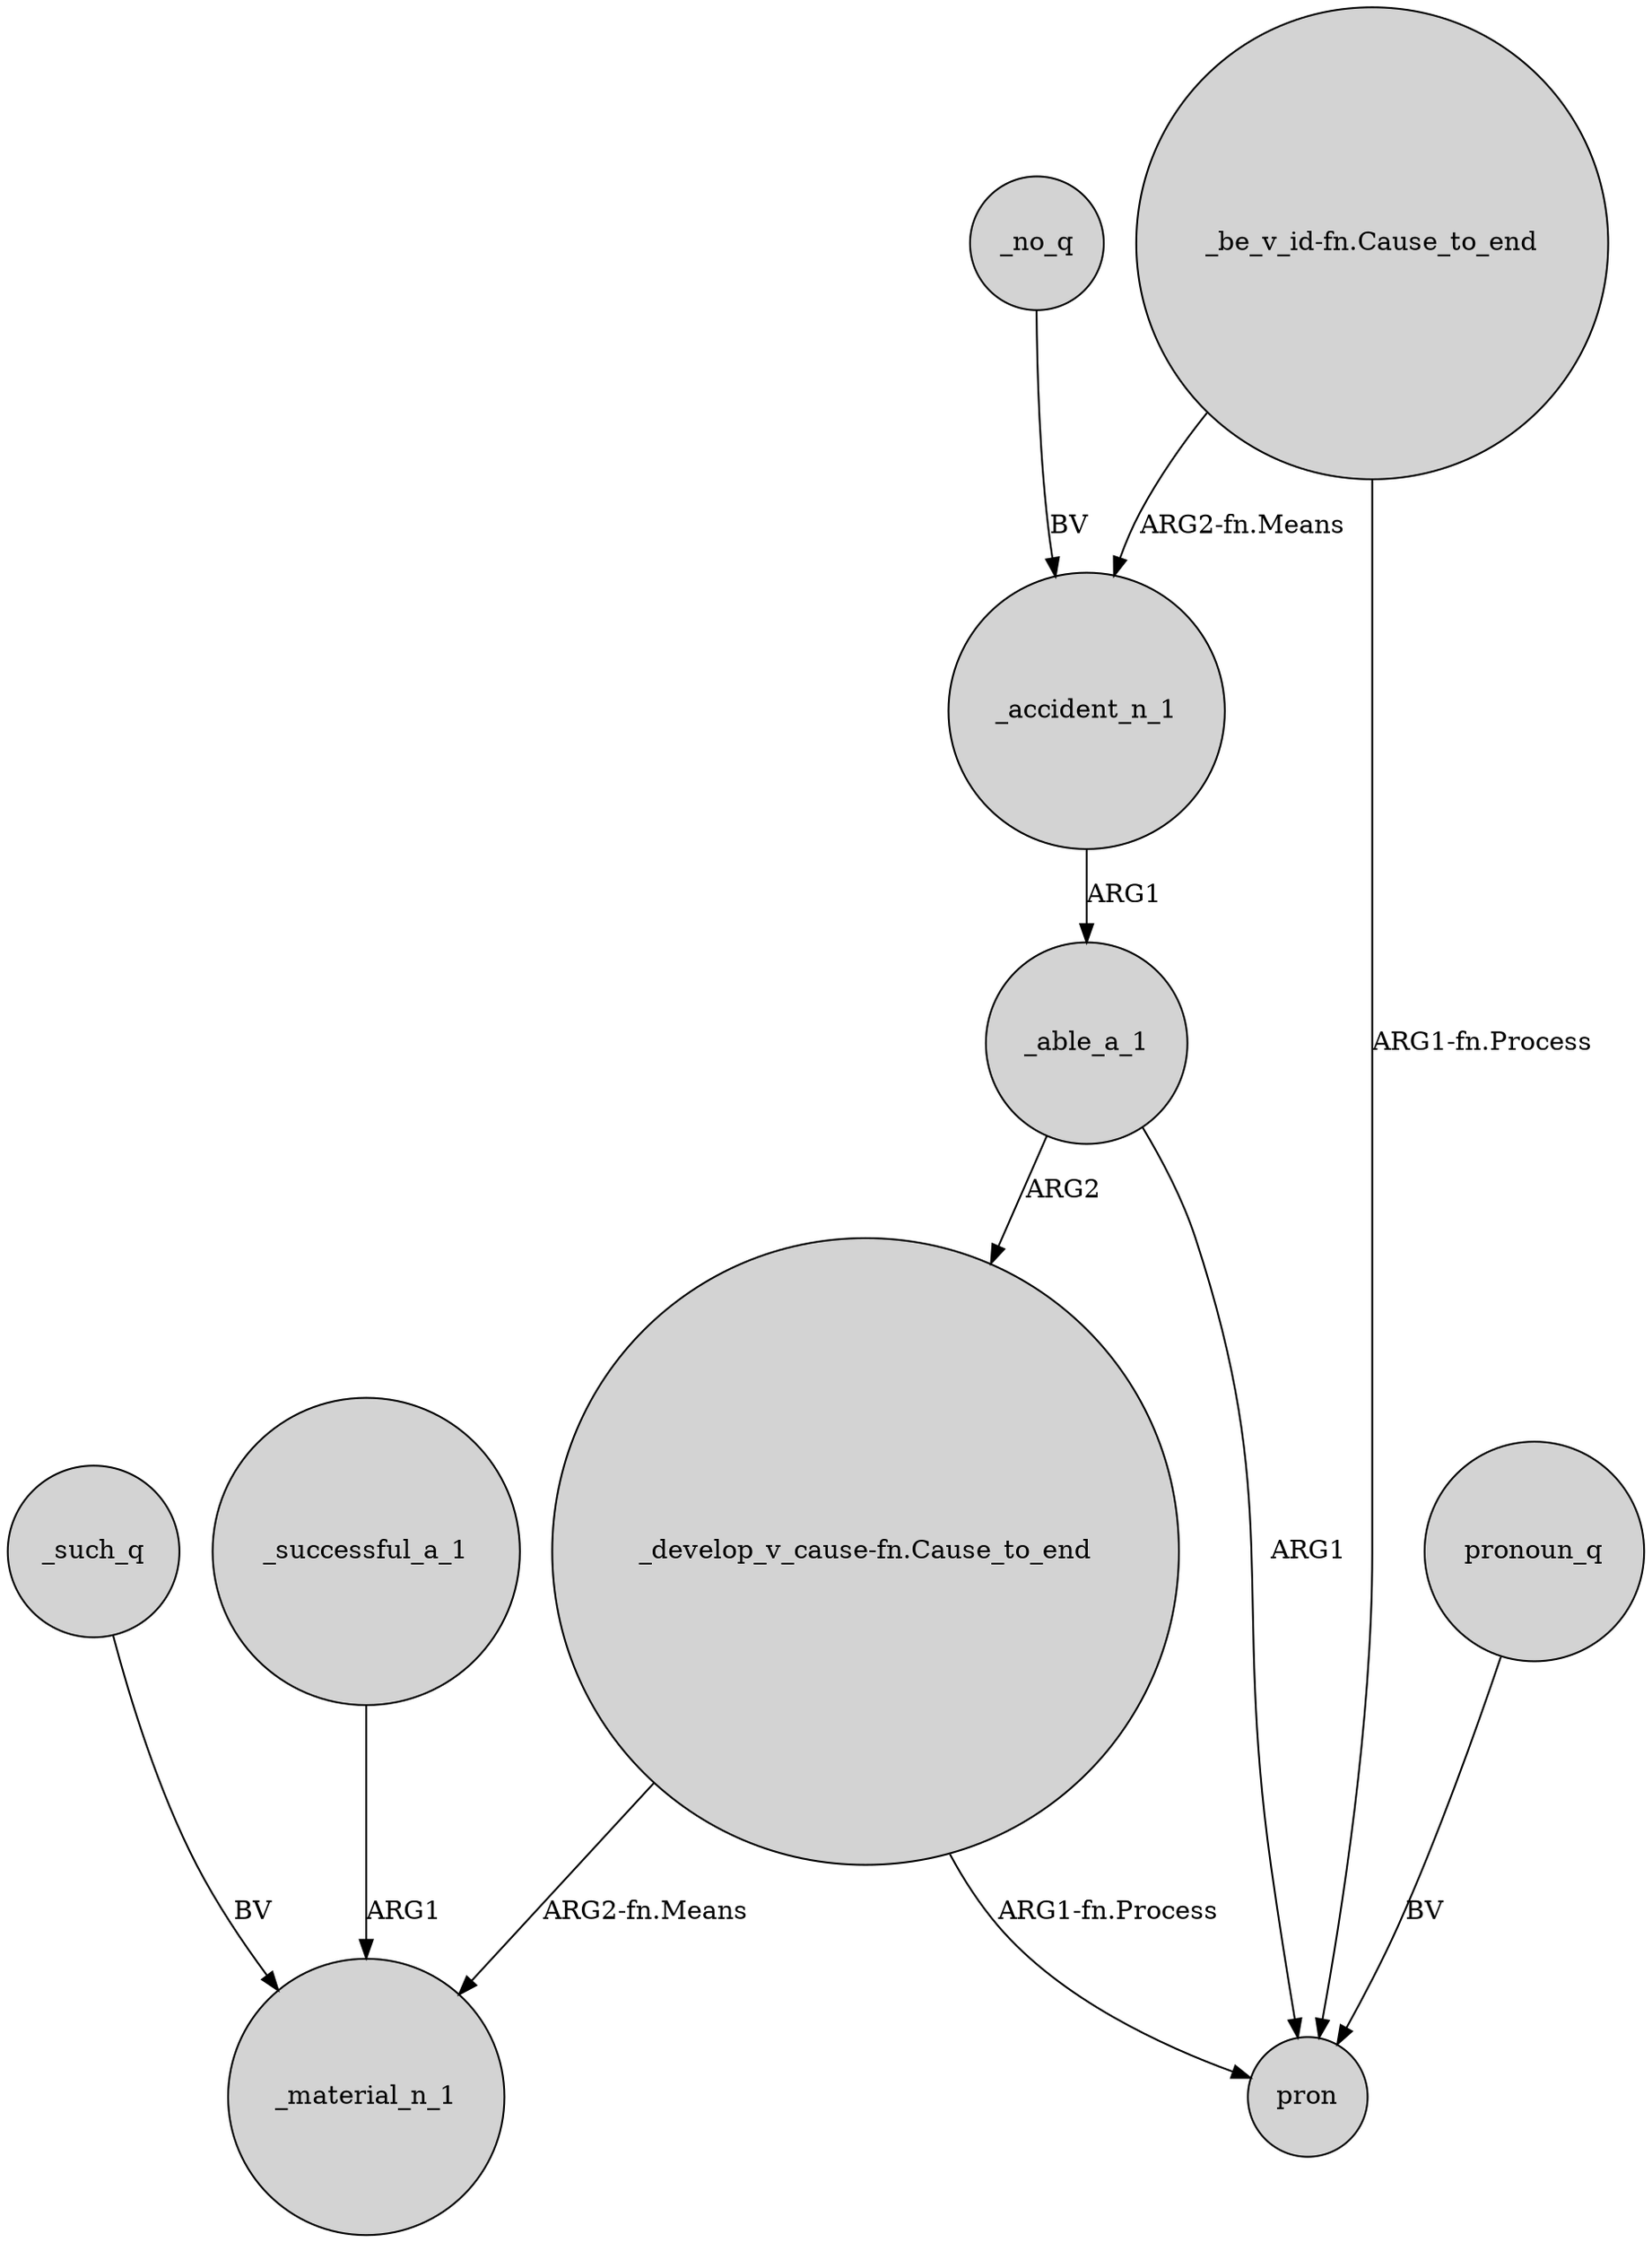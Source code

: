 digraph {
	node [shape=circle style=filled]
	"_develop_v_cause-fn.Cause_to_end" -> _material_n_1 [label="ARG2-fn.Means"]
	_no_q -> _accident_n_1 [label=BV]
	_such_q -> _material_n_1 [label=BV]
	_able_a_1 -> "_develop_v_cause-fn.Cause_to_end" [label=ARG2]
	"_develop_v_cause-fn.Cause_to_end" -> pron [label="ARG1-fn.Process"]
	_able_a_1 -> pron [label=ARG1]
	_accident_n_1 -> _able_a_1 [label=ARG1]
	"_be_v_id-fn.Cause_to_end" -> _accident_n_1 [label="ARG2-fn.Means"]
	pronoun_q -> pron [label=BV]
	"_be_v_id-fn.Cause_to_end" -> pron [label="ARG1-fn.Process"]
	_successful_a_1 -> _material_n_1 [label=ARG1]
}

